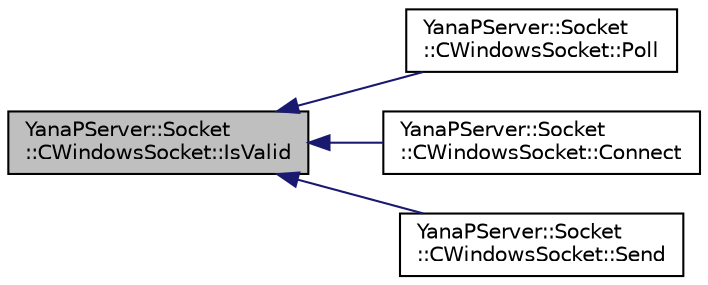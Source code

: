 digraph "YanaPServer::Socket::CWindowsSocket::IsValid"
{
  edge [fontname="Helvetica",fontsize="10",labelfontname="Helvetica",labelfontsize="10"];
  node [fontname="Helvetica",fontsize="10",shape=record];
  rankdir="LR";
  Node11 [label="YanaPServer::Socket\l::CWindowsSocket::IsValid",height=0.2,width=0.4,color="black", fillcolor="grey75", style="filled", fontcolor="black"];
  Node11 -> Node12 [dir="back",color="midnightblue",fontsize="10",style="solid",fontname="Helvetica"];
  Node12 [label="YanaPServer::Socket\l::CWindowsSocket::Poll",height=0.2,width=0.4,color="black", fillcolor="white", style="filled",URL="$class_yana_p_server_1_1_socket_1_1_c_windows_socket.html#a6504e1a06c36228478b12f08935a1f38",tooltip="毎フレーム実行する処理 "];
  Node11 -> Node13 [dir="back",color="midnightblue",fontsize="10",style="solid",fontname="Helvetica"];
  Node13 [label="YanaPServer::Socket\l::CWindowsSocket::Connect",height=0.2,width=0.4,color="black", fillcolor="white", style="filled",URL="$class_yana_p_server_1_1_socket_1_1_c_windows_socket.html#a2bcff0d00b240f839ab58cd6c11e3e84",tooltip="接続 "];
  Node11 -> Node14 [dir="back",color="midnightblue",fontsize="10",style="solid",fontname="Helvetica"];
  Node14 [label="YanaPServer::Socket\l::CWindowsSocket::Send",height=0.2,width=0.4,color="black", fillcolor="white", style="filled",URL="$class_yana_p_server_1_1_socket_1_1_c_windows_socket.html#a3b1502d14401cbb8bca097821f8c14db",tooltip="送信 "];
}
